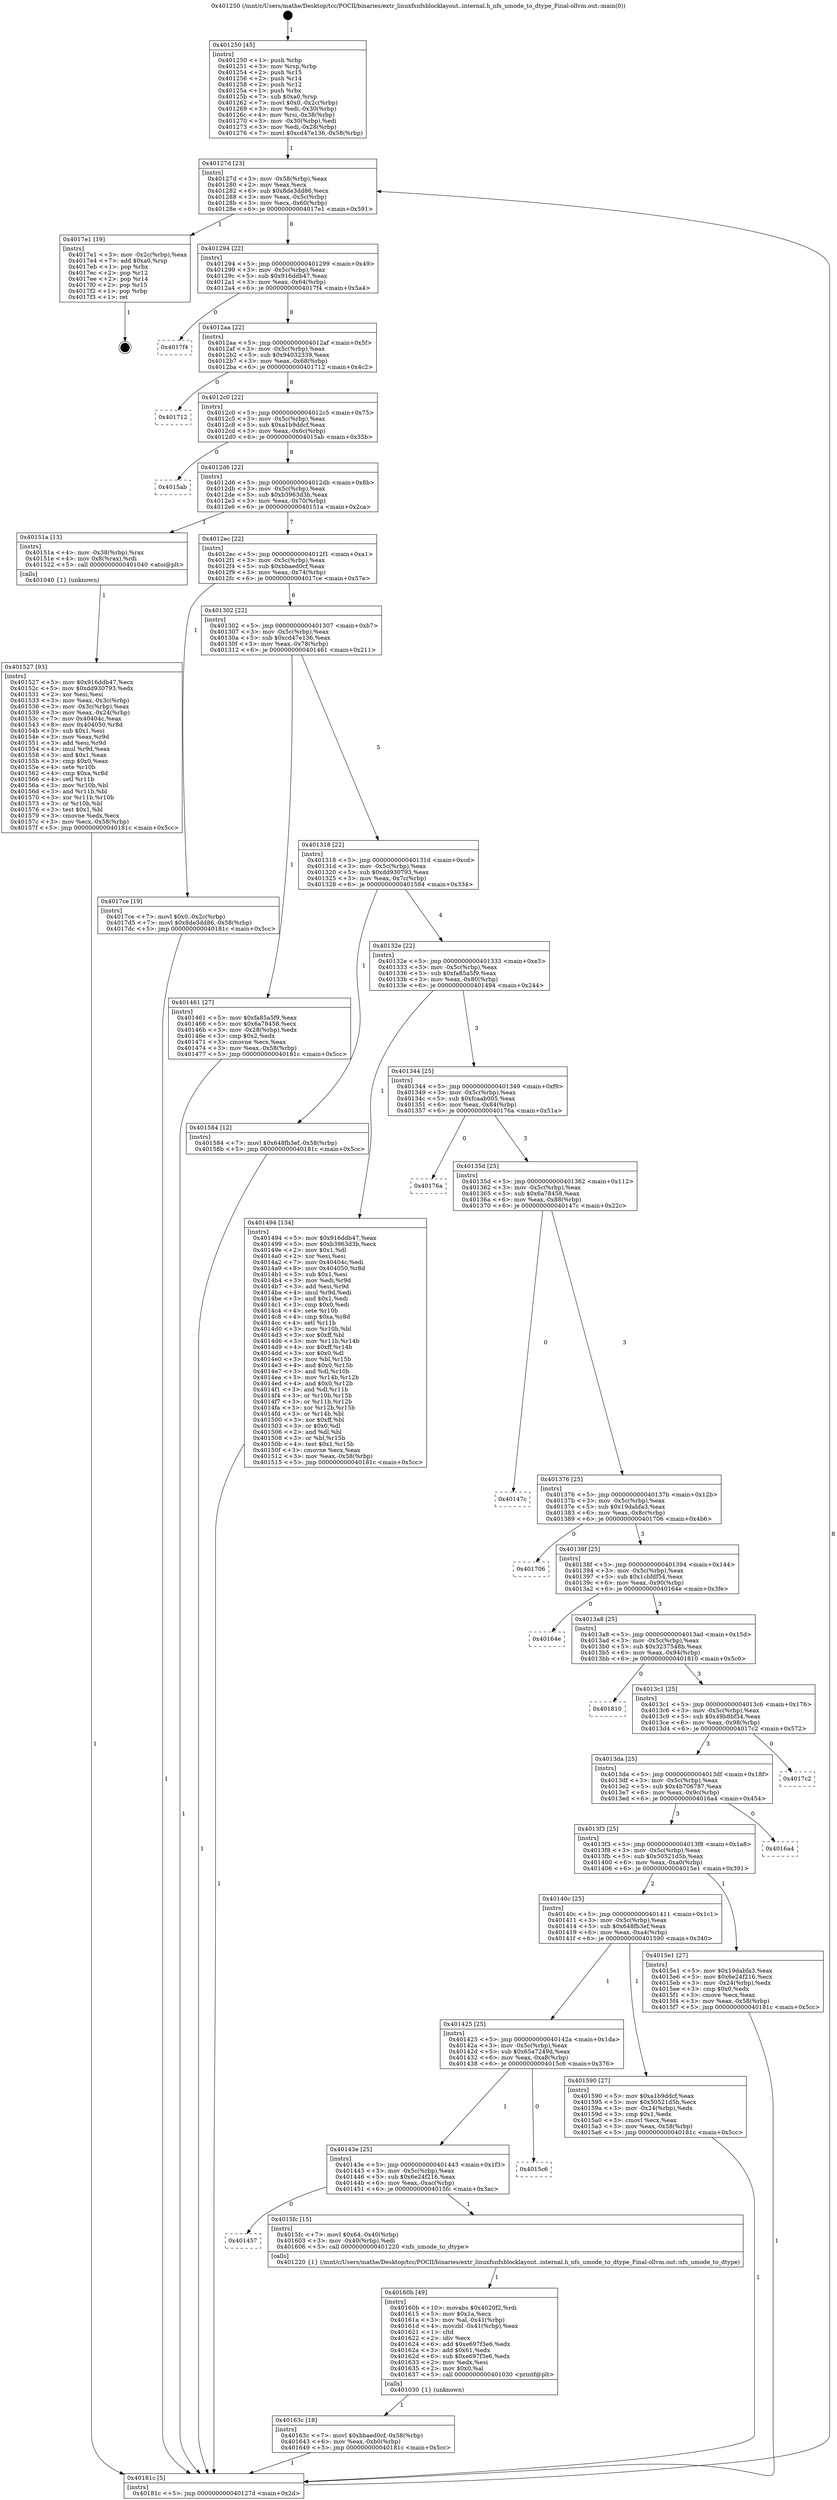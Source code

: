 digraph "0x401250" {
  label = "0x401250 (/mnt/c/Users/mathe/Desktop/tcc/POCII/binaries/extr_linuxfsnfsblocklayout..internal.h_nfs_umode_to_dtype_Final-ollvm.out::main(0))"
  labelloc = "t"
  node[shape=record]

  Entry [label="",width=0.3,height=0.3,shape=circle,fillcolor=black,style=filled]
  "0x40127d" [label="{
     0x40127d [23]\l
     | [instrs]\l
     &nbsp;&nbsp;0x40127d \<+3\>: mov -0x58(%rbp),%eax\l
     &nbsp;&nbsp;0x401280 \<+2\>: mov %eax,%ecx\l
     &nbsp;&nbsp;0x401282 \<+6\>: sub $0x8de3dd86,%ecx\l
     &nbsp;&nbsp;0x401288 \<+3\>: mov %eax,-0x5c(%rbp)\l
     &nbsp;&nbsp;0x40128b \<+3\>: mov %ecx,-0x60(%rbp)\l
     &nbsp;&nbsp;0x40128e \<+6\>: je 00000000004017e1 \<main+0x591\>\l
  }"]
  "0x4017e1" [label="{
     0x4017e1 [19]\l
     | [instrs]\l
     &nbsp;&nbsp;0x4017e1 \<+3\>: mov -0x2c(%rbp),%eax\l
     &nbsp;&nbsp;0x4017e4 \<+7\>: add $0xa0,%rsp\l
     &nbsp;&nbsp;0x4017eb \<+1\>: pop %rbx\l
     &nbsp;&nbsp;0x4017ec \<+2\>: pop %r12\l
     &nbsp;&nbsp;0x4017ee \<+2\>: pop %r14\l
     &nbsp;&nbsp;0x4017f0 \<+2\>: pop %r15\l
     &nbsp;&nbsp;0x4017f2 \<+1\>: pop %rbp\l
     &nbsp;&nbsp;0x4017f3 \<+1\>: ret\l
  }"]
  "0x401294" [label="{
     0x401294 [22]\l
     | [instrs]\l
     &nbsp;&nbsp;0x401294 \<+5\>: jmp 0000000000401299 \<main+0x49\>\l
     &nbsp;&nbsp;0x401299 \<+3\>: mov -0x5c(%rbp),%eax\l
     &nbsp;&nbsp;0x40129c \<+5\>: sub $0x916ddb47,%eax\l
     &nbsp;&nbsp;0x4012a1 \<+3\>: mov %eax,-0x64(%rbp)\l
     &nbsp;&nbsp;0x4012a4 \<+6\>: je 00000000004017f4 \<main+0x5a4\>\l
  }"]
  Exit [label="",width=0.3,height=0.3,shape=circle,fillcolor=black,style=filled,peripheries=2]
  "0x4017f4" [label="{
     0x4017f4\l
  }", style=dashed]
  "0x4012aa" [label="{
     0x4012aa [22]\l
     | [instrs]\l
     &nbsp;&nbsp;0x4012aa \<+5\>: jmp 00000000004012af \<main+0x5f\>\l
     &nbsp;&nbsp;0x4012af \<+3\>: mov -0x5c(%rbp),%eax\l
     &nbsp;&nbsp;0x4012b2 \<+5\>: sub $0x94032339,%eax\l
     &nbsp;&nbsp;0x4012b7 \<+3\>: mov %eax,-0x68(%rbp)\l
     &nbsp;&nbsp;0x4012ba \<+6\>: je 0000000000401712 \<main+0x4c2\>\l
  }"]
  "0x40163c" [label="{
     0x40163c [18]\l
     | [instrs]\l
     &nbsp;&nbsp;0x40163c \<+7\>: movl $0xbbaed0cf,-0x58(%rbp)\l
     &nbsp;&nbsp;0x401643 \<+6\>: mov %eax,-0xb0(%rbp)\l
     &nbsp;&nbsp;0x401649 \<+5\>: jmp 000000000040181c \<main+0x5cc\>\l
  }"]
  "0x401712" [label="{
     0x401712\l
  }", style=dashed]
  "0x4012c0" [label="{
     0x4012c0 [22]\l
     | [instrs]\l
     &nbsp;&nbsp;0x4012c0 \<+5\>: jmp 00000000004012c5 \<main+0x75\>\l
     &nbsp;&nbsp;0x4012c5 \<+3\>: mov -0x5c(%rbp),%eax\l
     &nbsp;&nbsp;0x4012c8 \<+5\>: sub $0xa1b9ddcf,%eax\l
     &nbsp;&nbsp;0x4012cd \<+3\>: mov %eax,-0x6c(%rbp)\l
     &nbsp;&nbsp;0x4012d0 \<+6\>: je 00000000004015ab \<main+0x35b\>\l
  }"]
  "0x40160b" [label="{
     0x40160b [49]\l
     | [instrs]\l
     &nbsp;&nbsp;0x40160b \<+10\>: movabs $0x4020f2,%rdi\l
     &nbsp;&nbsp;0x401615 \<+5\>: mov $0x1a,%ecx\l
     &nbsp;&nbsp;0x40161a \<+3\>: mov %al,-0x41(%rbp)\l
     &nbsp;&nbsp;0x40161d \<+4\>: movzbl -0x41(%rbp),%eax\l
     &nbsp;&nbsp;0x401621 \<+1\>: cltd\l
     &nbsp;&nbsp;0x401622 \<+2\>: idiv %ecx\l
     &nbsp;&nbsp;0x401624 \<+6\>: add $0xe697f3e6,%edx\l
     &nbsp;&nbsp;0x40162a \<+3\>: add $0x61,%edx\l
     &nbsp;&nbsp;0x40162d \<+6\>: sub $0xe697f3e6,%edx\l
     &nbsp;&nbsp;0x401633 \<+2\>: mov %edx,%esi\l
     &nbsp;&nbsp;0x401635 \<+2\>: mov $0x0,%al\l
     &nbsp;&nbsp;0x401637 \<+5\>: call 0000000000401030 \<printf@plt\>\l
     | [calls]\l
     &nbsp;&nbsp;0x401030 \{1\} (unknown)\l
  }"]
  "0x4015ab" [label="{
     0x4015ab\l
  }", style=dashed]
  "0x4012d6" [label="{
     0x4012d6 [22]\l
     | [instrs]\l
     &nbsp;&nbsp;0x4012d6 \<+5\>: jmp 00000000004012db \<main+0x8b\>\l
     &nbsp;&nbsp;0x4012db \<+3\>: mov -0x5c(%rbp),%eax\l
     &nbsp;&nbsp;0x4012de \<+5\>: sub $0xb3963d3b,%eax\l
     &nbsp;&nbsp;0x4012e3 \<+3\>: mov %eax,-0x70(%rbp)\l
     &nbsp;&nbsp;0x4012e6 \<+6\>: je 000000000040151a \<main+0x2ca\>\l
  }"]
  "0x401457" [label="{
     0x401457\l
  }", style=dashed]
  "0x40151a" [label="{
     0x40151a [13]\l
     | [instrs]\l
     &nbsp;&nbsp;0x40151a \<+4\>: mov -0x38(%rbp),%rax\l
     &nbsp;&nbsp;0x40151e \<+4\>: mov 0x8(%rax),%rdi\l
     &nbsp;&nbsp;0x401522 \<+5\>: call 0000000000401040 \<atoi@plt\>\l
     | [calls]\l
     &nbsp;&nbsp;0x401040 \{1\} (unknown)\l
  }"]
  "0x4012ec" [label="{
     0x4012ec [22]\l
     | [instrs]\l
     &nbsp;&nbsp;0x4012ec \<+5\>: jmp 00000000004012f1 \<main+0xa1\>\l
     &nbsp;&nbsp;0x4012f1 \<+3\>: mov -0x5c(%rbp),%eax\l
     &nbsp;&nbsp;0x4012f4 \<+5\>: sub $0xbbaed0cf,%eax\l
     &nbsp;&nbsp;0x4012f9 \<+3\>: mov %eax,-0x74(%rbp)\l
     &nbsp;&nbsp;0x4012fc \<+6\>: je 00000000004017ce \<main+0x57e\>\l
  }"]
  "0x4015fc" [label="{
     0x4015fc [15]\l
     | [instrs]\l
     &nbsp;&nbsp;0x4015fc \<+7\>: movl $0x64,-0x40(%rbp)\l
     &nbsp;&nbsp;0x401603 \<+3\>: mov -0x40(%rbp),%edi\l
     &nbsp;&nbsp;0x401606 \<+5\>: call 0000000000401220 \<nfs_umode_to_dtype\>\l
     | [calls]\l
     &nbsp;&nbsp;0x401220 \{1\} (/mnt/c/Users/mathe/Desktop/tcc/POCII/binaries/extr_linuxfsnfsblocklayout..internal.h_nfs_umode_to_dtype_Final-ollvm.out::nfs_umode_to_dtype)\l
  }"]
  "0x4017ce" [label="{
     0x4017ce [19]\l
     | [instrs]\l
     &nbsp;&nbsp;0x4017ce \<+7\>: movl $0x0,-0x2c(%rbp)\l
     &nbsp;&nbsp;0x4017d5 \<+7\>: movl $0x8de3dd86,-0x58(%rbp)\l
     &nbsp;&nbsp;0x4017dc \<+5\>: jmp 000000000040181c \<main+0x5cc\>\l
  }"]
  "0x401302" [label="{
     0x401302 [22]\l
     | [instrs]\l
     &nbsp;&nbsp;0x401302 \<+5\>: jmp 0000000000401307 \<main+0xb7\>\l
     &nbsp;&nbsp;0x401307 \<+3\>: mov -0x5c(%rbp),%eax\l
     &nbsp;&nbsp;0x40130a \<+5\>: sub $0xcd47e136,%eax\l
     &nbsp;&nbsp;0x40130f \<+3\>: mov %eax,-0x78(%rbp)\l
     &nbsp;&nbsp;0x401312 \<+6\>: je 0000000000401461 \<main+0x211\>\l
  }"]
  "0x40143e" [label="{
     0x40143e [25]\l
     | [instrs]\l
     &nbsp;&nbsp;0x40143e \<+5\>: jmp 0000000000401443 \<main+0x1f3\>\l
     &nbsp;&nbsp;0x401443 \<+3\>: mov -0x5c(%rbp),%eax\l
     &nbsp;&nbsp;0x401446 \<+5\>: sub $0x6e24f216,%eax\l
     &nbsp;&nbsp;0x40144b \<+6\>: mov %eax,-0xac(%rbp)\l
     &nbsp;&nbsp;0x401451 \<+6\>: je 00000000004015fc \<main+0x3ac\>\l
  }"]
  "0x401461" [label="{
     0x401461 [27]\l
     | [instrs]\l
     &nbsp;&nbsp;0x401461 \<+5\>: mov $0xfa85a5f9,%eax\l
     &nbsp;&nbsp;0x401466 \<+5\>: mov $0x6a78458,%ecx\l
     &nbsp;&nbsp;0x40146b \<+3\>: mov -0x28(%rbp),%edx\l
     &nbsp;&nbsp;0x40146e \<+3\>: cmp $0x2,%edx\l
     &nbsp;&nbsp;0x401471 \<+3\>: cmovne %ecx,%eax\l
     &nbsp;&nbsp;0x401474 \<+3\>: mov %eax,-0x58(%rbp)\l
     &nbsp;&nbsp;0x401477 \<+5\>: jmp 000000000040181c \<main+0x5cc\>\l
  }"]
  "0x401318" [label="{
     0x401318 [22]\l
     | [instrs]\l
     &nbsp;&nbsp;0x401318 \<+5\>: jmp 000000000040131d \<main+0xcd\>\l
     &nbsp;&nbsp;0x40131d \<+3\>: mov -0x5c(%rbp),%eax\l
     &nbsp;&nbsp;0x401320 \<+5\>: sub $0xdd930793,%eax\l
     &nbsp;&nbsp;0x401325 \<+3\>: mov %eax,-0x7c(%rbp)\l
     &nbsp;&nbsp;0x401328 \<+6\>: je 0000000000401584 \<main+0x334\>\l
  }"]
  "0x40181c" [label="{
     0x40181c [5]\l
     | [instrs]\l
     &nbsp;&nbsp;0x40181c \<+5\>: jmp 000000000040127d \<main+0x2d\>\l
  }"]
  "0x401250" [label="{
     0x401250 [45]\l
     | [instrs]\l
     &nbsp;&nbsp;0x401250 \<+1\>: push %rbp\l
     &nbsp;&nbsp;0x401251 \<+3\>: mov %rsp,%rbp\l
     &nbsp;&nbsp;0x401254 \<+2\>: push %r15\l
     &nbsp;&nbsp;0x401256 \<+2\>: push %r14\l
     &nbsp;&nbsp;0x401258 \<+2\>: push %r12\l
     &nbsp;&nbsp;0x40125a \<+1\>: push %rbx\l
     &nbsp;&nbsp;0x40125b \<+7\>: sub $0xa0,%rsp\l
     &nbsp;&nbsp;0x401262 \<+7\>: movl $0x0,-0x2c(%rbp)\l
     &nbsp;&nbsp;0x401269 \<+3\>: mov %edi,-0x30(%rbp)\l
     &nbsp;&nbsp;0x40126c \<+4\>: mov %rsi,-0x38(%rbp)\l
     &nbsp;&nbsp;0x401270 \<+3\>: mov -0x30(%rbp),%edi\l
     &nbsp;&nbsp;0x401273 \<+3\>: mov %edi,-0x28(%rbp)\l
     &nbsp;&nbsp;0x401276 \<+7\>: movl $0xcd47e136,-0x58(%rbp)\l
  }"]
  "0x4015c6" [label="{
     0x4015c6\l
  }", style=dashed]
  "0x401584" [label="{
     0x401584 [12]\l
     | [instrs]\l
     &nbsp;&nbsp;0x401584 \<+7\>: movl $0x648fb3ef,-0x58(%rbp)\l
     &nbsp;&nbsp;0x40158b \<+5\>: jmp 000000000040181c \<main+0x5cc\>\l
  }"]
  "0x40132e" [label="{
     0x40132e [22]\l
     | [instrs]\l
     &nbsp;&nbsp;0x40132e \<+5\>: jmp 0000000000401333 \<main+0xe3\>\l
     &nbsp;&nbsp;0x401333 \<+3\>: mov -0x5c(%rbp),%eax\l
     &nbsp;&nbsp;0x401336 \<+5\>: sub $0xfa85a5f9,%eax\l
     &nbsp;&nbsp;0x40133b \<+3\>: mov %eax,-0x80(%rbp)\l
     &nbsp;&nbsp;0x40133e \<+6\>: je 0000000000401494 \<main+0x244\>\l
  }"]
  "0x401425" [label="{
     0x401425 [25]\l
     | [instrs]\l
     &nbsp;&nbsp;0x401425 \<+5\>: jmp 000000000040142a \<main+0x1da\>\l
     &nbsp;&nbsp;0x40142a \<+3\>: mov -0x5c(%rbp),%eax\l
     &nbsp;&nbsp;0x40142d \<+5\>: sub $0x65a7249d,%eax\l
     &nbsp;&nbsp;0x401432 \<+6\>: mov %eax,-0xa8(%rbp)\l
     &nbsp;&nbsp;0x401438 \<+6\>: je 00000000004015c6 \<main+0x376\>\l
  }"]
  "0x401494" [label="{
     0x401494 [134]\l
     | [instrs]\l
     &nbsp;&nbsp;0x401494 \<+5\>: mov $0x916ddb47,%eax\l
     &nbsp;&nbsp;0x401499 \<+5\>: mov $0xb3963d3b,%ecx\l
     &nbsp;&nbsp;0x40149e \<+2\>: mov $0x1,%dl\l
     &nbsp;&nbsp;0x4014a0 \<+2\>: xor %esi,%esi\l
     &nbsp;&nbsp;0x4014a2 \<+7\>: mov 0x40404c,%edi\l
     &nbsp;&nbsp;0x4014a9 \<+8\>: mov 0x404050,%r8d\l
     &nbsp;&nbsp;0x4014b1 \<+3\>: sub $0x1,%esi\l
     &nbsp;&nbsp;0x4014b4 \<+3\>: mov %edi,%r9d\l
     &nbsp;&nbsp;0x4014b7 \<+3\>: add %esi,%r9d\l
     &nbsp;&nbsp;0x4014ba \<+4\>: imul %r9d,%edi\l
     &nbsp;&nbsp;0x4014be \<+3\>: and $0x1,%edi\l
     &nbsp;&nbsp;0x4014c1 \<+3\>: cmp $0x0,%edi\l
     &nbsp;&nbsp;0x4014c4 \<+4\>: sete %r10b\l
     &nbsp;&nbsp;0x4014c8 \<+4\>: cmp $0xa,%r8d\l
     &nbsp;&nbsp;0x4014cc \<+4\>: setl %r11b\l
     &nbsp;&nbsp;0x4014d0 \<+3\>: mov %r10b,%bl\l
     &nbsp;&nbsp;0x4014d3 \<+3\>: xor $0xff,%bl\l
     &nbsp;&nbsp;0x4014d6 \<+3\>: mov %r11b,%r14b\l
     &nbsp;&nbsp;0x4014d9 \<+4\>: xor $0xff,%r14b\l
     &nbsp;&nbsp;0x4014dd \<+3\>: xor $0x0,%dl\l
     &nbsp;&nbsp;0x4014e0 \<+3\>: mov %bl,%r15b\l
     &nbsp;&nbsp;0x4014e3 \<+4\>: and $0x0,%r15b\l
     &nbsp;&nbsp;0x4014e7 \<+3\>: and %dl,%r10b\l
     &nbsp;&nbsp;0x4014ea \<+3\>: mov %r14b,%r12b\l
     &nbsp;&nbsp;0x4014ed \<+4\>: and $0x0,%r12b\l
     &nbsp;&nbsp;0x4014f1 \<+3\>: and %dl,%r11b\l
     &nbsp;&nbsp;0x4014f4 \<+3\>: or %r10b,%r15b\l
     &nbsp;&nbsp;0x4014f7 \<+3\>: or %r11b,%r12b\l
     &nbsp;&nbsp;0x4014fa \<+3\>: xor %r12b,%r15b\l
     &nbsp;&nbsp;0x4014fd \<+3\>: or %r14b,%bl\l
     &nbsp;&nbsp;0x401500 \<+3\>: xor $0xff,%bl\l
     &nbsp;&nbsp;0x401503 \<+3\>: or $0x0,%dl\l
     &nbsp;&nbsp;0x401506 \<+2\>: and %dl,%bl\l
     &nbsp;&nbsp;0x401508 \<+3\>: or %bl,%r15b\l
     &nbsp;&nbsp;0x40150b \<+4\>: test $0x1,%r15b\l
     &nbsp;&nbsp;0x40150f \<+3\>: cmovne %ecx,%eax\l
     &nbsp;&nbsp;0x401512 \<+3\>: mov %eax,-0x58(%rbp)\l
     &nbsp;&nbsp;0x401515 \<+5\>: jmp 000000000040181c \<main+0x5cc\>\l
  }"]
  "0x401344" [label="{
     0x401344 [25]\l
     | [instrs]\l
     &nbsp;&nbsp;0x401344 \<+5\>: jmp 0000000000401349 \<main+0xf9\>\l
     &nbsp;&nbsp;0x401349 \<+3\>: mov -0x5c(%rbp),%eax\l
     &nbsp;&nbsp;0x40134c \<+5\>: sub $0xfcaab005,%eax\l
     &nbsp;&nbsp;0x401351 \<+6\>: mov %eax,-0x84(%rbp)\l
     &nbsp;&nbsp;0x401357 \<+6\>: je 000000000040176a \<main+0x51a\>\l
  }"]
  "0x401527" [label="{
     0x401527 [93]\l
     | [instrs]\l
     &nbsp;&nbsp;0x401527 \<+5\>: mov $0x916ddb47,%ecx\l
     &nbsp;&nbsp;0x40152c \<+5\>: mov $0xdd930793,%edx\l
     &nbsp;&nbsp;0x401531 \<+2\>: xor %esi,%esi\l
     &nbsp;&nbsp;0x401533 \<+3\>: mov %eax,-0x3c(%rbp)\l
     &nbsp;&nbsp;0x401536 \<+3\>: mov -0x3c(%rbp),%eax\l
     &nbsp;&nbsp;0x401539 \<+3\>: mov %eax,-0x24(%rbp)\l
     &nbsp;&nbsp;0x40153c \<+7\>: mov 0x40404c,%eax\l
     &nbsp;&nbsp;0x401543 \<+8\>: mov 0x404050,%r8d\l
     &nbsp;&nbsp;0x40154b \<+3\>: sub $0x1,%esi\l
     &nbsp;&nbsp;0x40154e \<+3\>: mov %eax,%r9d\l
     &nbsp;&nbsp;0x401551 \<+3\>: add %esi,%r9d\l
     &nbsp;&nbsp;0x401554 \<+4\>: imul %r9d,%eax\l
     &nbsp;&nbsp;0x401558 \<+3\>: and $0x1,%eax\l
     &nbsp;&nbsp;0x40155b \<+3\>: cmp $0x0,%eax\l
     &nbsp;&nbsp;0x40155e \<+4\>: sete %r10b\l
     &nbsp;&nbsp;0x401562 \<+4\>: cmp $0xa,%r8d\l
     &nbsp;&nbsp;0x401566 \<+4\>: setl %r11b\l
     &nbsp;&nbsp;0x40156a \<+3\>: mov %r10b,%bl\l
     &nbsp;&nbsp;0x40156d \<+3\>: and %r11b,%bl\l
     &nbsp;&nbsp;0x401570 \<+3\>: xor %r11b,%r10b\l
     &nbsp;&nbsp;0x401573 \<+3\>: or %r10b,%bl\l
     &nbsp;&nbsp;0x401576 \<+3\>: test $0x1,%bl\l
     &nbsp;&nbsp;0x401579 \<+3\>: cmovne %edx,%ecx\l
     &nbsp;&nbsp;0x40157c \<+3\>: mov %ecx,-0x58(%rbp)\l
     &nbsp;&nbsp;0x40157f \<+5\>: jmp 000000000040181c \<main+0x5cc\>\l
  }"]
  "0x401590" [label="{
     0x401590 [27]\l
     | [instrs]\l
     &nbsp;&nbsp;0x401590 \<+5\>: mov $0xa1b9ddcf,%eax\l
     &nbsp;&nbsp;0x401595 \<+5\>: mov $0x50521d5b,%ecx\l
     &nbsp;&nbsp;0x40159a \<+3\>: mov -0x24(%rbp),%edx\l
     &nbsp;&nbsp;0x40159d \<+3\>: cmp $0x1,%edx\l
     &nbsp;&nbsp;0x4015a0 \<+3\>: cmovl %ecx,%eax\l
     &nbsp;&nbsp;0x4015a3 \<+3\>: mov %eax,-0x58(%rbp)\l
     &nbsp;&nbsp;0x4015a6 \<+5\>: jmp 000000000040181c \<main+0x5cc\>\l
  }"]
  "0x40176a" [label="{
     0x40176a\l
  }", style=dashed]
  "0x40135d" [label="{
     0x40135d [25]\l
     | [instrs]\l
     &nbsp;&nbsp;0x40135d \<+5\>: jmp 0000000000401362 \<main+0x112\>\l
     &nbsp;&nbsp;0x401362 \<+3\>: mov -0x5c(%rbp),%eax\l
     &nbsp;&nbsp;0x401365 \<+5\>: sub $0x6a78458,%eax\l
     &nbsp;&nbsp;0x40136a \<+6\>: mov %eax,-0x88(%rbp)\l
     &nbsp;&nbsp;0x401370 \<+6\>: je 000000000040147c \<main+0x22c\>\l
  }"]
  "0x40140c" [label="{
     0x40140c [25]\l
     | [instrs]\l
     &nbsp;&nbsp;0x40140c \<+5\>: jmp 0000000000401411 \<main+0x1c1\>\l
     &nbsp;&nbsp;0x401411 \<+3\>: mov -0x5c(%rbp),%eax\l
     &nbsp;&nbsp;0x401414 \<+5\>: sub $0x648fb3ef,%eax\l
     &nbsp;&nbsp;0x401419 \<+6\>: mov %eax,-0xa4(%rbp)\l
     &nbsp;&nbsp;0x40141f \<+6\>: je 0000000000401590 \<main+0x340\>\l
  }"]
  "0x40147c" [label="{
     0x40147c\l
  }", style=dashed]
  "0x401376" [label="{
     0x401376 [25]\l
     | [instrs]\l
     &nbsp;&nbsp;0x401376 \<+5\>: jmp 000000000040137b \<main+0x12b\>\l
     &nbsp;&nbsp;0x40137b \<+3\>: mov -0x5c(%rbp),%eax\l
     &nbsp;&nbsp;0x40137e \<+5\>: sub $0x19dabfa3,%eax\l
     &nbsp;&nbsp;0x401383 \<+6\>: mov %eax,-0x8c(%rbp)\l
     &nbsp;&nbsp;0x401389 \<+6\>: je 0000000000401706 \<main+0x4b6\>\l
  }"]
  "0x4015e1" [label="{
     0x4015e1 [27]\l
     | [instrs]\l
     &nbsp;&nbsp;0x4015e1 \<+5\>: mov $0x19dabfa3,%eax\l
     &nbsp;&nbsp;0x4015e6 \<+5\>: mov $0x6e24f216,%ecx\l
     &nbsp;&nbsp;0x4015eb \<+3\>: mov -0x24(%rbp),%edx\l
     &nbsp;&nbsp;0x4015ee \<+3\>: cmp $0x0,%edx\l
     &nbsp;&nbsp;0x4015f1 \<+3\>: cmove %ecx,%eax\l
     &nbsp;&nbsp;0x4015f4 \<+3\>: mov %eax,-0x58(%rbp)\l
     &nbsp;&nbsp;0x4015f7 \<+5\>: jmp 000000000040181c \<main+0x5cc\>\l
  }"]
  "0x401706" [label="{
     0x401706\l
  }", style=dashed]
  "0x40138f" [label="{
     0x40138f [25]\l
     | [instrs]\l
     &nbsp;&nbsp;0x40138f \<+5\>: jmp 0000000000401394 \<main+0x144\>\l
     &nbsp;&nbsp;0x401394 \<+3\>: mov -0x5c(%rbp),%eax\l
     &nbsp;&nbsp;0x401397 \<+5\>: sub $0x1cbfdf54,%eax\l
     &nbsp;&nbsp;0x40139c \<+6\>: mov %eax,-0x90(%rbp)\l
     &nbsp;&nbsp;0x4013a2 \<+6\>: je 000000000040164e \<main+0x3fe\>\l
  }"]
  "0x4013f3" [label="{
     0x4013f3 [25]\l
     | [instrs]\l
     &nbsp;&nbsp;0x4013f3 \<+5\>: jmp 00000000004013f8 \<main+0x1a8\>\l
     &nbsp;&nbsp;0x4013f8 \<+3\>: mov -0x5c(%rbp),%eax\l
     &nbsp;&nbsp;0x4013fb \<+5\>: sub $0x50521d5b,%eax\l
     &nbsp;&nbsp;0x401400 \<+6\>: mov %eax,-0xa0(%rbp)\l
     &nbsp;&nbsp;0x401406 \<+6\>: je 00000000004015e1 \<main+0x391\>\l
  }"]
  "0x40164e" [label="{
     0x40164e\l
  }", style=dashed]
  "0x4013a8" [label="{
     0x4013a8 [25]\l
     | [instrs]\l
     &nbsp;&nbsp;0x4013a8 \<+5\>: jmp 00000000004013ad \<main+0x15d\>\l
     &nbsp;&nbsp;0x4013ad \<+3\>: mov -0x5c(%rbp),%eax\l
     &nbsp;&nbsp;0x4013b0 \<+5\>: sub $0x3237548b,%eax\l
     &nbsp;&nbsp;0x4013b5 \<+6\>: mov %eax,-0x94(%rbp)\l
     &nbsp;&nbsp;0x4013bb \<+6\>: je 0000000000401810 \<main+0x5c0\>\l
  }"]
  "0x4016a4" [label="{
     0x4016a4\l
  }", style=dashed]
  "0x401810" [label="{
     0x401810\l
  }", style=dashed]
  "0x4013c1" [label="{
     0x4013c1 [25]\l
     | [instrs]\l
     &nbsp;&nbsp;0x4013c1 \<+5\>: jmp 00000000004013c6 \<main+0x176\>\l
     &nbsp;&nbsp;0x4013c6 \<+3\>: mov -0x5c(%rbp),%eax\l
     &nbsp;&nbsp;0x4013c9 \<+5\>: sub $0x49b8bf34,%eax\l
     &nbsp;&nbsp;0x4013ce \<+6\>: mov %eax,-0x98(%rbp)\l
     &nbsp;&nbsp;0x4013d4 \<+6\>: je 00000000004017c2 \<main+0x572\>\l
  }"]
  "0x4013da" [label="{
     0x4013da [25]\l
     | [instrs]\l
     &nbsp;&nbsp;0x4013da \<+5\>: jmp 00000000004013df \<main+0x18f\>\l
     &nbsp;&nbsp;0x4013df \<+3\>: mov -0x5c(%rbp),%eax\l
     &nbsp;&nbsp;0x4013e2 \<+5\>: sub $0x4b706787,%eax\l
     &nbsp;&nbsp;0x4013e7 \<+6\>: mov %eax,-0x9c(%rbp)\l
     &nbsp;&nbsp;0x4013ed \<+6\>: je 00000000004016a4 \<main+0x454\>\l
  }"]
  "0x4017c2" [label="{
     0x4017c2\l
  }", style=dashed]
  Entry -> "0x401250" [label=" 1"]
  "0x40127d" -> "0x4017e1" [label=" 1"]
  "0x40127d" -> "0x401294" [label=" 8"]
  "0x4017e1" -> Exit [label=" 1"]
  "0x401294" -> "0x4017f4" [label=" 0"]
  "0x401294" -> "0x4012aa" [label=" 8"]
  "0x4017ce" -> "0x40181c" [label=" 1"]
  "0x4012aa" -> "0x401712" [label=" 0"]
  "0x4012aa" -> "0x4012c0" [label=" 8"]
  "0x40163c" -> "0x40181c" [label=" 1"]
  "0x4012c0" -> "0x4015ab" [label=" 0"]
  "0x4012c0" -> "0x4012d6" [label=" 8"]
  "0x40160b" -> "0x40163c" [label=" 1"]
  "0x4012d6" -> "0x40151a" [label=" 1"]
  "0x4012d6" -> "0x4012ec" [label=" 7"]
  "0x4015fc" -> "0x40160b" [label=" 1"]
  "0x4012ec" -> "0x4017ce" [label=" 1"]
  "0x4012ec" -> "0x401302" [label=" 6"]
  "0x40143e" -> "0x401457" [label=" 0"]
  "0x401302" -> "0x401461" [label=" 1"]
  "0x401302" -> "0x401318" [label=" 5"]
  "0x401461" -> "0x40181c" [label=" 1"]
  "0x401250" -> "0x40127d" [label=" 1"]
  "0x40181c" -> "0x40127d" [label=" 8"]
  "0x40143e" -> "0x4015fc" [label=" 1"]
  "0x401318" -> "0x401584" [label=" 1"]
  "0x401318" -> "0x40132e" [label=" 4"]
  "0x401425" -> "0x40143e" [label=" 1"]
  "0x40132e" -> "0x401494" [label=" 1"]
  "0x40132e" -> "0x401344" [label=" 3"]
  "0x401494" -> "0x40181c" [label=" 1"]
  "0x40151a" -> "0x401527" [label=" 1"]
  "0x401527" -> "0x40181c" [label=" 1"]
  "0x401584" -> "0x40181c" [label=" 1"]
  "0x401425" -> "0x4015c6" [label=" 0"]
  "0x401344" -> "0x40176a" [label=" 0"]
  "0x401344" -> "0x40135d" [label=" 3"]
  "0x4015e1" -> "0x40181c" [label=" 1"]
  "0x40135d" -> "0x40147c" [label=" 0"]
  "0x40135d" -> "0x401376" [label=" 3"]
  "0x40140c" -> "0x401425" [label=" 1"]
  "0x401376" -> "0x401706" [label=" 0"]
  "0x401376" -> "0x40138f" [label=" 3"]
  "0x40140c" -> "0x401590" [label=" 1"]
  "0x40138f" -> "0x40164e" [label=" 0"]
  "0x40138f" -> "0x4013a8" [label=" 3"]
  "0x4013f3" -> "0x40140c" [label=" 2"]
  "0x4013a8" -> "0x401810" [label=" 0"]
  "0x4013a8" -> "0x4013c1" [label=" 3"]
  "0x4013f3" -> "0x4015e1" [label=" 1"]
  "0x4013c1" -> "0x4017c2" [label=" 0"]
  "0x4013c1" -> "0x4013da" [label=" 3"]
  "0x401590" -> "0x40181c" [label=" 1"]
  "0x4013da" -> "0x4016a4" [label=" 0"]
  "0x4013da" -> "0x4013f3" [label=" 3"]
}
